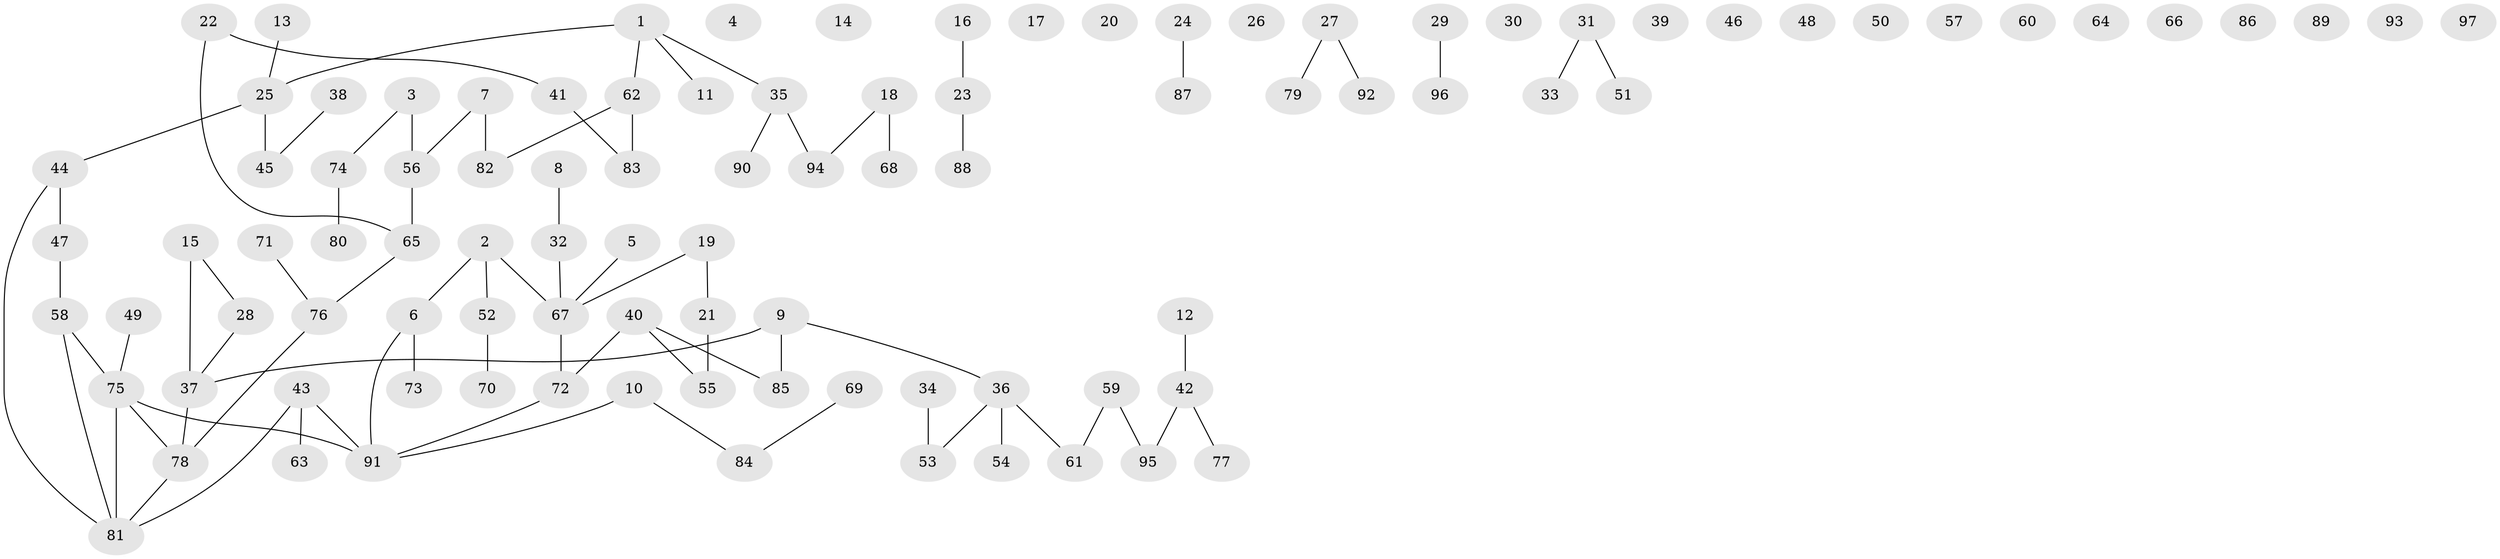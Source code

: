 // Generated by graph-tools (version 1.1) at 2025/25/03/09/25 03:25:16]
// undirected, 97 vertices, 83 edges
graph export_dot {
graph [start="1"]
  node [color=gray90,style=filled];
  1;
  2;
  3;
  4;
  5;
  6;
  7;
  8;
  9;
  10;
  11;
  12;
  13;
  14;
  15;
  16;
  17;
  18;
  19;
  20;
  21;
  22;
  23;
  24;
  25;
  26;
  27;
  28;
  29;
  30;
  31;
  32;
  33;
  34;
  35;
  36;
  37;
  38;
  39;
  40;
  41;
  42;
  43;
  44;
  45;
  46;
  47;
  48;
  49;
  50;
  51;
  52;
  53;
  54;
  55;
  56;
  57;
  58;
  59;
  60;
  61;
  62;
  63;
  64;
  65;
  66;
  67;
  68;
  69;
  70;
  71;
  72;
  73;
  74;
  75;
  76;
  77;
  78;
  79;
  80;
  81;
  82;
  83;
  84;
  85;
  86;
  87;
  88;
  89;
  90;
  91;
  92;
  93;
  94;
  95;
  96;
  97;
  1 -- 11;
  1 -- 25;
  1 -- 35;
  1 -- 62;
  2 -- 6;
  2 -- 52;
  2 -- 67;
  3 -- 56;
  3 -- 74;
  5 -- 67;
  6 -- 73;
  6 -- 91;
  7 -- 56;
  7 -- 82;
  8 -- 32;
  9 -- 36;
  9 -- 37;
  9 -- 85;
  10 -- 84;
  10 -- 91;
  12 -- 42;
  13 -- 25;
  15 -- 28;
  15 -- 37;
  16 -- 23;
  18 -- 68;
  18 -- 94;
  19 -- 21;
  19 -- 67;
  21 -- 55;
  22 -- 41;
  22 -- 65;
  23 -- 88;
  24 -- 87;
  25 -- 44;
  25 -- 45;
  27 -- 79;
  27 -- 92;
  28 -- 37;
  29 -- 96;
  31 -- 33;
  31 -- 51;
  32 -- 67;
  34 -- 53;
  35 -- 90;
  35 -- 94;
  36 -- 53;
  36 -- 54;
  36 -- 61;
  37 -- 78;
  38 -- 45;
  40 -- 55;
  40 -- 72;
  40 -- 85;
  41 -- 83;
  42 -- 77;
  42 -- 95;
  43 -- 63;
  43 -- 81;
  43 -- 91;
  44 -- 47;
  44 -- 81;
  47 -- 58;
  49 -- 75;
  52 -- 70;
  56 -- 65;
  58 -- 75;
  58 -- 81;
  59 -- 61;
  59 -- 95;
  62 -- 82;
  62 -- 83;
  65 -- 76;
  67 -- 72;
  69 -- 84;
  71 -- 76;
  72 -- 91;
  74 -- 80;
  75 -- 78;
  75 -- 81;
  75 -- 91;
  76 -- 78;
  78 -- 81;
}
